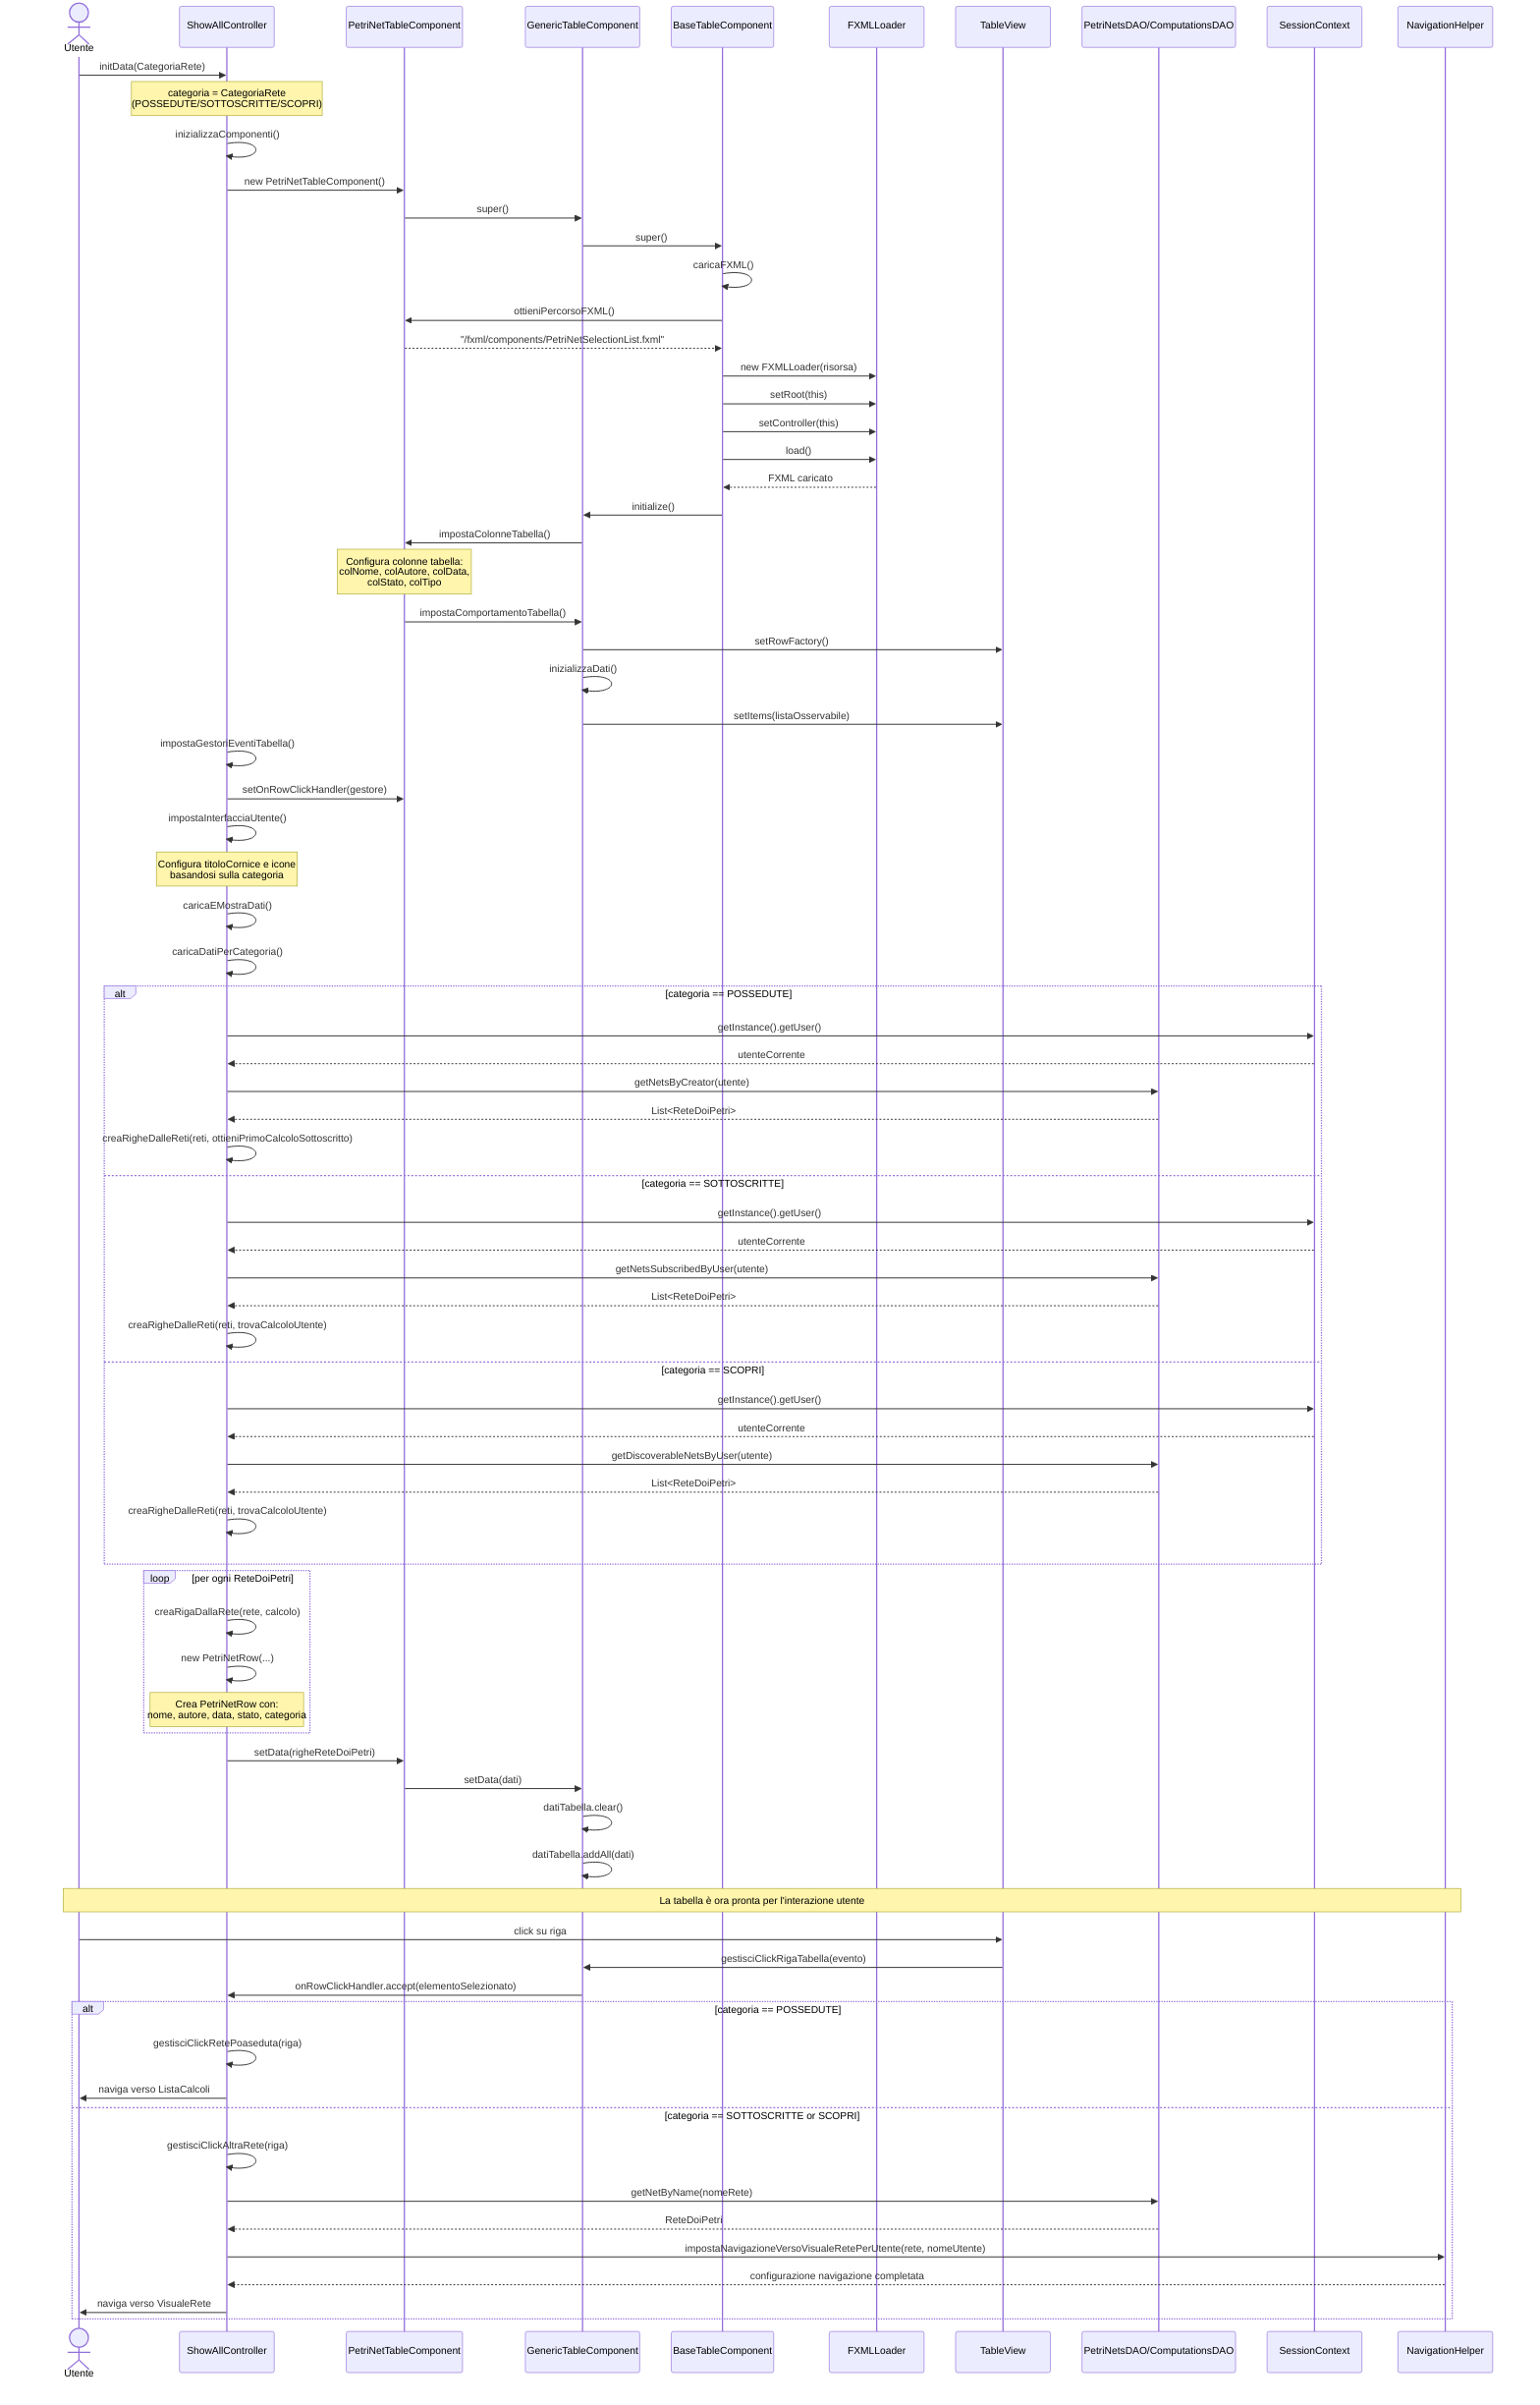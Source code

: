 sequenceDiagram
    actor Utente
    participant ControllerMostraTutti as ShowAllController
    participant ComponenteTabellaReti as PetriNetTableComponent
    participant ComponenteTabellaGenerica as GenericTableComponent
    participant ComponenteTabellaBase as BaseTableComponent
    participant CaricatoreFXML as FXMLLoader
    participant VistaTabella as TableView
    participant DAO as PetriNetsDAO/ComputationsDAO
    participant ContestoSessione as SessionContext
    participant HelperNavigazione as NavigationHelper

    Utente->>ControllerMostraTutti: initData(CategoriaRete)
    Note over ControllerMostraTutti: categoria = CategoriaRete<br/>(POSSEDUTE/SOTTOSCRITTE/SCOPRI)

    ControllerMostraTutti->>ControllerMostraTutti: inizializzaComponenti()
    ControllerMostraTutti->>ComponenteTabellaReti: new PetriNetTableComponent()

    ComponenteTabellaReti->>ComponenteTabellaGenerica: super()
    ComponenteTabellaGenerica->>ComponenteTabellaBase: super()

    ComponenteTabellaBase->>ComponenteTabellaBase: caricaFXML()
    ComponenteTabellaBase->>ComponenteTabellaReti: ottieniPercorsoFXML()
    ComponenteTabellaReti-->>ComponenteTabellaBase: "/fxml/components/PetriNetSelectionList.fxml"

    ComponenteTabellaBase->>CaricatoreFXML: new FXMLLoader(risorsa)
    ComponenteTabellaBase->>CaricatoreFXML: setRoot(this)
    ComponenteTabellaBase->>CaricatoreFXML: setController(this)
    ComponenteTabellaBase->>CaricatoreFXML: load()
    CaricatoreFXML-->>ComponenteTabellaBase: FXML caricato

    ComponenteTabellaBase->>ComponenteTabellaGenerica: initialize()
    ComponenteTabellaGenerica->>ComponenteTabellaReti: impostaColonneTabella()

    Note over ComponenteTabellaReti: Configura colonne tabella:<br/>colNome, colAutore, colData,<br/>colStato, colTipo

    ComponenteTabellaReti->>ComponenteTabellaGenerica: impostaComportamentoTabella()
    ComponenteTabellaGenerica->>VistaTabella: setRowFactory()

    ComponenteTabellaGenerica->>ComponenteTabellaGenerica: inizializzaDati()
    ComponenteTabellaGenerica->>VistaTabella: setItems(listaOsservabile)

    ControllerMostraTutti->>ControllerMostraTutti: impostaGestoriEventiTabella()
    ControllerMostraTutti->>ComponenteTabellaReti: setOnRowClickHandler(gestore)

    ControllerMostraTutti->>ControllerMostraTutti: impostaInterfacciaUtente()
    Note over ControllerMostraTutti: Configura titoloCornice e icone<br/>basandosi sulla categoria

    ControllerMostraTutti->>ControllerMostraTutti: caricaEMostraDati()
    ControllerMostraTutti->>ControllerMostraTutti: caricaDatiPerCategoria()

    alt categoria == POSSEDUTE
        ControllerMostraTutti->>ContestoSessione: getInstance().getUser()
        ContestoSessione-->>ControllerMostraTutti: utenteCorrente
        ControllerMostraTutti->>DAO: getNetsByCreator(utente)
        DAO-->>ControllerMostraTutti: List<ReteDoiPetri>
        ControllerMostraTutti->>ControllerMostraTutti: creaRigheDalleReti(reti, ottieniPrimoCalcoloSottoscritto)

    else categoria == SOTTOSCRITTE
        ControllerMostraTutti->>ContestoSessione: getInstance().getUser()
        ContestoSessione-->>ControllerMostraTutti: utenteCorrente
        ControllerMostraTutti->>DAO: getNetsSubscribedByUser(utente)
        DAO-->>ControllerMostraTutti: List<ReteDoiPetri>
        ControllerMostraTutti->>ControllerMostraTutti: creaRigheDalleReti(reti, trovaCalcoloUtente)

    else categoria == SCOPRI
        ControllerMostraTutti->>ContestoSessione: getInstance().getUser()
        ContestoSessione-->>ControllerMostraTutti: utenteCorrente
        ControllerMostraTutti->>DAO: getDiscoverableNetsByUser(utente)
        DAO-->>ControllerMostraTutti: List<ReteDoiPetri>
        ControllerMostraTutti->>ControllerMostraTutti: creaRigheDalleReti(reti, trovaCalcoloUtente)
    end

    loop per ogni ReteDoiPetri
        ControllerMostraTutti->>ControllerMostraTutti: creaRigaDallaRete(rete, calcolo)
        ControllerMostraTutti->>ControllerMostraTutti: new PetriNetRow(...)
        Note over ControllerMostraTutti: Crea PetriNetRow con:<br/>nome, autore, data, stato, categoria
    end

    ControllerMostraTutti->>ComponenteTabellaReti: setData(righeReteDoiPetri)
    ComponenteTabellaReti->>ComponenteTabellaGenerica: setData(dati)
    ComponenteTabellaGenerica->>ComponenteTabellaGenerica: datiTabella.clear()
    ComponenteTabellaGenerica->>ComponenteTabellaGenerica: datiTabella.addAll(dati)

    Note over Utente,HelperNavigazione: La tabella è ora pronta per l'interazione utente

    Utente->>VistaTabella: click su riga
    VistaTabella->>ComponenteTabellaGenerica: gestisciClickRigaTabella(evento)
    ComponenteTabellaGenerica->>ControllerMostraTutti: onRowClickHandler.accept(elementoSelezionato)

    alt categoria == POSSEDUTE
        ControllerMostraTutti->>ControllerMostraTutti: gestisciClickRetePoaseduta(riga)
        ControllerMostraTutti->>Utente: naviga verso ListaCalcoli

    else categoria == SOTTOSCRITTE or SCOPRI
        ControllerMostraTutti->>ControllerMostraTutti: gestisciClickAltraRete(riga)
        ControllerMostraTutti->>DAO: getNetByName(nomeRete)
        DAO-->>ControllerMostraTutti: ReteDoiPetri
        ControllerMostraTutti->>HelperNavigazione: impostaNavigazioneVersoVisualeRetePerUtente(rete, nomeUtente)
        HelperNavigazione-->>ControllerMostraTutti: configurazione navigazione completata
        ControllerMostraTutti->>Utente: naviga verso VisualeRete
    end